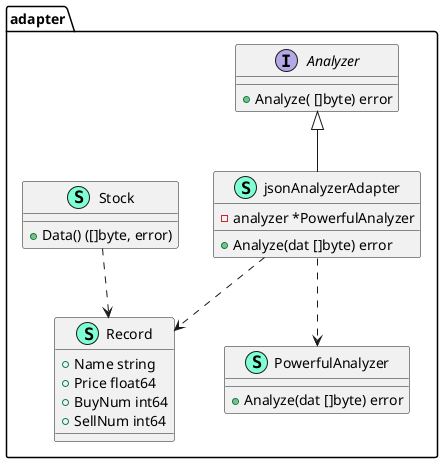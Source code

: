 @startuml
namespace adapter {
    interface Analyzer  {
        + Analyze( []byte) error

    }
    class PowerfulAnalyzer << (S,Aquamarine) >> {
        + Analyze(dat []byte) error

    }
    class Record << (S,Aquamarine) >> {
        + Name string
        + Price float64
        + BuyNum int64
        + SellNum int64

    }
    class Stock << (S,Aquamarine) >> {
        + Data() ([]byte, error)

    }
    class jsonAnalyzerAdapter << (S,Aquamarine) >> {
        - analyzer *PowerfulAnalyzer

        + Analyze(dat []byte) error

    }
}

"adapter.Analyzer" <|-- "adapter.jsonAnalyzerAdapter"

"adapter.jsonAnalyzerAdapter" ..> "adapter.PowerfulAnalyzer"
"adapter.jsonAnalyzerAdapter" ..> "adapter.Record"

"adapter.Stock" ..> "adapter.Record"

@enduml
